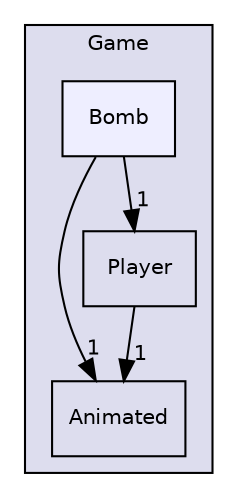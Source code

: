 digraph "Documents/GitHub/B-YEP-400-LYN-4-1-indiestudio-lucas.guichard/Game/Bomb" {
  compound=true
  node [ fontsize="10", fontname="Helvetica"];
  edge [ labelfontsize="10", labelfontname="Helvetica"];
  subgraph clusterdir_d0737b511e4d76754616ba34f4af7dff {
    graph [ bgcolor="#ddddee", pencolor="black", label="Game" fontname="Helvetica", fontsize="10", URL="dir_d0737b511e4d76754616ba34f4af7dff.html"]
  dir_505af60fe3bff4a2c0775c77a8d756db [shape=box label="Animated" URL="dir_505af60fe3bff4a2c0775c77a8d756db.html"];
  dir_e53576c873d71856046d12927cb9f65a [shape=box label="Player" URL="dir_e53576c873d71856046d12927cb9f65a.html"];
  dir_9030f6cffdd307243fd2a99926bb91cd [shape=box, label="Bomb", style="filled", fillcolor="#eeeeff", pencolor="black", URL="dir_9030f6cffdd307243fd2a99926bb91cd.html"];
  }
  dir_9030f6cffdd307243fd2a99926bb91cd->dir_505af60fe3bff4a2c0775c77a8d756db [headlabel="1", labeldistance=1.5 headhref="dir_000010_000009.html"];
  dir_9030f6cffdd307243fd2a99926bb91cd->dir_e53576c873d71856046d12927cb9f65a [headlabel="1", labeldistance=1.5 headhref="dir_000010_000022.html"];
  dir_e53576c873d71856046d12927cb9f65a->dir_505af60fe3bff4a2c0775c77a8d756db [headlabel="1", labeldistance=1.5 headhref="dir_000022_000009.html"];
}
